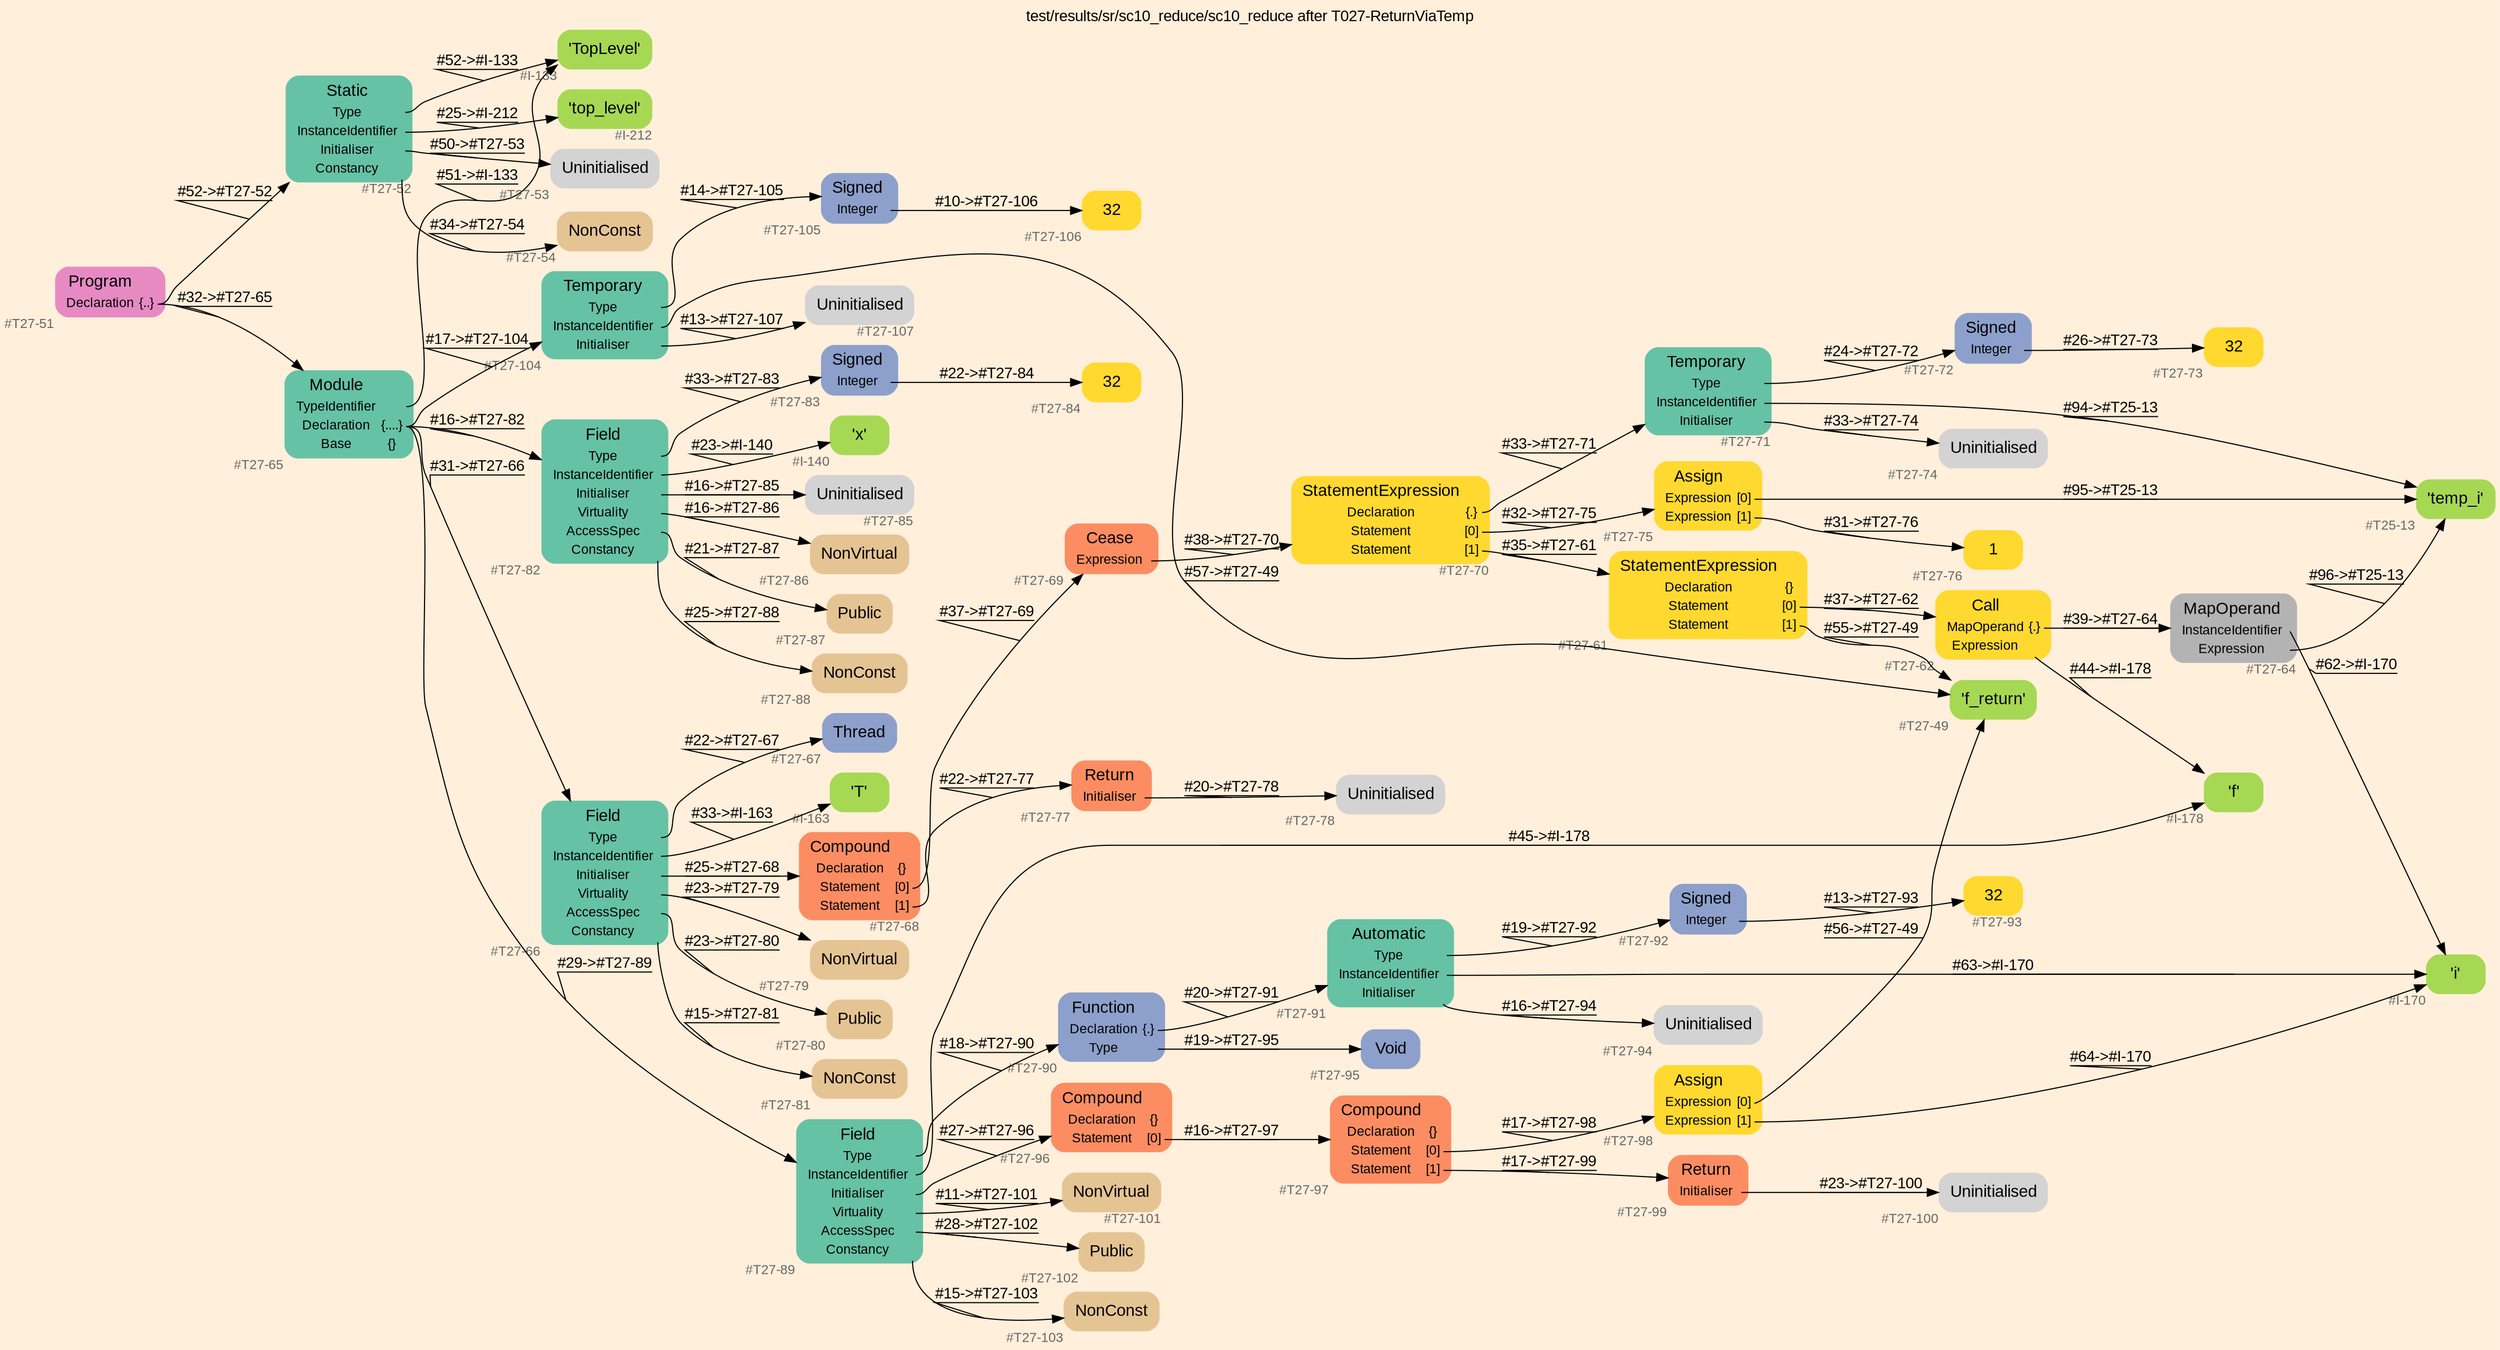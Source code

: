 digraph "test/results/sr/sc10_reduce/sc10_reduce after T027-ReturnViaTemp" {
label = "test/results/sr/sc10_reduce/sc10_reduce after T027-ReturnViaTemp"
labelloc = t
graph [
    rankdir = "LR"
    ranksep = 0.3
    bgcolor = antiquewhite1
    color = black
    fontcolor = black
    fontname = "Arial"
];
node [
    fontname = "Arial"
];
edge [
    fontname = "Arial"
];

// -------------------- node figure --------------------
// -------- block #T27-51 ----------
"#T27-51" [
    fillcolor = "/set28/4"
    xlabel = "#T27-51"
    fontsize = "12"
    fontcolor = grey40
    shape = "plaintext"
    label = <<TABLE BORDER="0" CELLBORDER="0" CELLSPACING="0">
     <TR><TD><FONT COLOR="black" POINT-SIZE="15">Program</FONT></TD></TR>
     <TR><TD><FONT COLOR="black" POINT-SIZE="12">Declaration</FONT></TD><TD PORT="port0"><FONT COLOR="black" POINT-SIZE="12">{..}</FONT></TD></TR>
    </TABLE>>
    style = "rounded,filled"
];

// -------- block #T27-65 ----------
"#T27-65" [
    fillcolor = "/set28/1"
    xlabel = "#T27-65"
    fontsize = "12"
    fontcolor = grey40
    shape = "plaintext"
    label = <<TABLE BORDER="0" CELLBORDER="0" CELLSPACING="0">
     <TR><TD><FONT COLOR="black" POINT-SIZE="15">Module</FONT></TD></TR>
     <TR><TD><FONT COLOR="black" POINT-SIZE="12">TypeIdentifier</FONT></TD><TD PORT="port0"></TD></TR>
     <TR><TD><FONT COLOR="black" POINT-SIZE="12">Declaration</FONT></TD><TD PORT="port1"><FONT COLOR="black" POINT-SIZE="12">{....}</FONT></TD></TR>
     <TR><TD><FONT COLOR="black" POINT-SIZE="12">Base</FONT></TD><TD PORT="port2"><FONT COLOR="black" POINT-SIZE="12">{}</FONT></TD></TR>
    </TABLE>>
    style = "rounded,filled"
];

// -------- block #I-133 ----------
"#I-133" [
    fillcolor = "/set28/5"
    xlabel = "#I-133"
    fontsize = "12"
    fontcolor = grey40
    shape = "plaintext"
    label = <<TABLE BORDER="0" CELLBORDER="0" CELLSPACING="0">
     <TR><TD><FONT COLOR="black" POINT-SIZE="15">'TopLevel'</FONT></TD></TR>
    </TABLE>>
    style = "rounded,filled"
];

// -------- block #T27-66 ----------
"#T27-66" [
    fillcolor = "/set28/1"
    xlabel = "#T27-66"
    fontsize = "12"
    fontcolor = grey40
    shape = "plaintext"
    label = <<TABLE BORDER="0" CELLBORDER="0" CELLSPACING="0">
     <TR><TD><FONT COLOR="black" POINT-SIZE="15">Field</FONT></TD></TR>
     <TR><TD><FONT COLOR="black" POINT-SIZE="12">Type</FONT></TD><TD PORT="port0"></TD></TR>
     <TR><TD><FONT COLOR="black" POINT-SIZE="12">InstanceIdentifier</FONT></TD><TD PORT="port1"></TD></TR>
     <TR><TD><FONT COLOR="black" POINT-SIZE="12">Initialiser</FONT></TD><TD PORT="port2"></TD></TR>
     <TR><TD><FONT COLOR="black" POINT-SIZE="12">Virtuality</FONT></TD><TD PORT="port3"></TD></TR>
     <TR><TD><FONT COLOR="black" POINT-SIZE="12">AccessSpec</FONT></TD><TD PORT="port4"></TD></TR>
     <TR><TD><FONT COLOR="black" POINT-SIZE="12">Constancy</FONT></TD><TD PORT="port5"></TD></TR>
    </TABLE>>
    style = "rounded,filled"
];

// -------- block #T27-67 ----------
"#T27-67" [
    fillcolor = "/set28/3"
    xlabel = "#T27-67"
    fontsize = "12"
    fontcolor = grey40
    shape = "plaintext"
    label = <<TABLE BORDER="0" CELLBORDER="0" CELLSPACING="0">
     <TR><TD><FONT COLOR="black" POINT-SIZE="15">Thread</FONT></TD></TR>
    </TABLE>>
    style = "rounded,filled"
];

// -------- block #I-163 ----------
"#I-163" [
    fillcolor = "/set28/5"
    xlabel = "#I-163"
    fontsize = "12"
    fontcolor = grey40
    shape = "plaintext"
    label = <<TABLE BORDER="0" CELLBORDER="0" CELLSPACING="0">
     <TR><TD><FONT COLOR="black" POINT-SIZE="15">'T'</FONT></TD></TR>
    </TABLE>>
    style = "rounded,filled"
];

// -------- block #T27-68 ----------
"#T27-68" [
    fillcolor = "/set28/2"
    xlabel = "#T27-68"
    fontsize = "12"
    fontcolor = grey40
    shape = "plaintext"
    label = <<TABLE BORDER="0" CELLBORDER="0" CELLSPACING="0">
     <TR><TD><FONT COLOR="black" POINT-SIZE="15">Compound</FONT></TD></TR>
     <TR><TD><FONT COLOR="black" POINT-SIZE="12">Declaration</FONT></TD><TD PORT="port0"><FONT COLOR="black" POINT-SIZE="12">{}</FONT></TD></TR>
     <TR><TD><FONT COLOR="black" POINT-SIZE="12">Statement</FONT></TD><TD PORT="port1"><FONT COLOR="black" POINT-SIZE="12">[0]</FONT></TD></TR>
     <TR><TD><FONT COLOR="black" POINT-SIZE="12">Statement</FONT></TD><TD PORT="port2"><FONT COLOR="black" POINT-SIZE="12">[1]</FONT></TD></TR>
    </TABLE>>
    style = "rounded,filled"
];

// -------- block #T27-69 ----------
"#T27-69" [
    fillcolor = "/set28/2"
    xlabel = "#T27-69"
    fontsize = "12"
    fontcolor = grey40
    shape = "plaintext"
    label = <<TABLE BORDER="0" CELLBORDER="0" CELLSPACING="0">
     <TR><TD><FONT COLOR="black" POINT-SIZE="15">Cease</FONT></TD></TR>
     <TR><TD><FONT COLOR="black" POINT-SIZE="12">Expression</FONT></TD><TD PORT="port0"></TD></TR>
    </TABLE>>
    style = "rounded,filled"
];

// -------- block #T27-70 ----------
"#T27-70" [
    fillcolor = "/set28/6"
    xlabel = "#T27-70"
    fontsize = "12"
    fontcolor = grey40
    shape = "plaintext"
    label = <<TABLE BORDER="0" CELLBORDER="0" CELLSPACING="0">
     <TR><TD><FONT COLOR="black" POINT-SIZE="15">StatementExpression</FONT></TD></TR>
     <TR><TD><FONT COLOR="black" POINT-SIZE="12">Declaration</FONT></TD><TD PORT="port0"><FONT COLOR="black" POINT-SIZE="12">{.}</FONT></TD></TR>
     <TR><TD><FONT COLOR="black" POINT-SIZE="12">Statement</FONT></TD><TD PORT="port1"><FONT COLOR="black" POINT-SIZE="12">[0]</FONT></TD></TR>
     <TR><TD><FONT COLOR="black" POINT-SIZE="12">Statement</FONT></TD><TD PORT="port2"><FONT COLOR="black" POINT-SIZE="12">[1]</FONT></TD></TR>
    </TABLE>>
    style = "rounded,filled"
];

// -------- block #T27-71 ----------
"#T27-71" [
    fillcolor = "/set28/1"
    xlabel = "#T27-71"
    fontsize = "12"
    fontcolor = grey40
    shape = "plaintext"
    label = <<TABLE BORDER="0" CELLBORDER="0" CELLSPACING="0">
     <TR><TD><FONT COLOR="black" POINT-SIZE="15">Temporary</FONT></TD></TR>
     <TR><TD><FONT COLOR="black" POINT-SIZE="12">Type</FONT></TD><TD PORT="port0"></TD></TR>
     <TR><TD><FONT COLOR="black" POINT-SIZE="12">InstanceIdentifier</FONT></TD><TD PORT="port1"></TD></TR>
     <TR><TD><FONT COLOR="black" POINT-SIZE="12">Initialiser</FONT></TD><TD PORT="port2"></TD></TR>
    </TABLE>>
    style = "rounded,filled"
];

// -------- block #T27-72 ----------
"#T27-72" [
    fillcolor = "/set28/3"
    xlabel = "#T27-72"
    fontsize = "12"
    fontcolor = grey40
    shape = "plaintext"
    label = <<TABLE BORDER="0" CELLBORDER="0" CELLSPACING="0">
     <TR><TD><FONT COLOR="black" POINT-SIZE="15">Signed</FONT></TD></TR>
     <TR><TD><FONT COLOR="black" POINT-SIZE="12">Integer</FONT></TD><TD PORT="port0"></TD></TR>
    </TABLE>>
    style = "rounded,filled"
];

// -------- block #T27-73 ----------
"#T27-73" [
    fillcolor = "/set28/6"
    xlabel = "#T27-73"
    fontsize = "12"
    fontcolor = grey40
    shape = "plaintext"
    label = <<TABLE BORDER="0" CELLBORDER="0" CELLSPACING="0">
     <TR><TD><FONT COLOR="black" POINT-SIZE="15">32</FONT></TD></TR>
    </TABLE>>
    style = "rounded,filled"
];

// -------- block #T25-13 ----------
"#T25-13" [
    fillcolor = "/set28/5"
    xlabel = "#T25-13"
    fontsize = "12"
    fontcolor = grey40
    shape = "plaintext"
    label = <<TABLE BORDER="0" CELLBORDER="0" CELLSPACING="0">
     <TR><TD><FONT COLOR="black" POINT-SIZE="15">'temp_i'</FONT></TD></TR>
    </TABLE>>
    style = "rounded,filled"
];

// -------- block #T27-74 ----------
"#T27-74" [
    xlabel = "#T27-74"
    fontsize = "12"
    fontcolor = grey40
    shape = "plaintext"
    label = <<TABLE BORDER="0" CELLBORDER="0" CELLSPACING="0">
     <TR><TD><FONT COLOR="black" POINT-SIZE="15">Uninitialised</FONT></TD></TR>
    </TABLE>>
    style = "rounded,filled"
];

// -------- block #T27-75 ----------
"#T27-75" [
    fillcolor = "/set28/6"
    xlabel = "#T27-75"
    fontsize = "12"
    fontcolor = grey40
    shape = "plaintext"
    label = <<TABLE BORDER="0" CELLBORDER="0" CELLSPACING="0">
     <TR><TD><FONT COLOR="black" POINT-SIZE="15">Assign</FONT></TD></TR>
     <TR><TD><FONT COLOR="black" POINT-SIZE="12">Expression</FONT></TD><TD PORT="port0"><FONT COLOR="black" POINT-SIZE="12">[0]</FONT></TD></TR>
     <TR><TD><FONT COLOR="black" POINT-SIZE="12">Expression</FONT></TD><TD PORT="port1"><FONT COLOR="black" POINT-SIZE="12">[1]</FONT></TD></TR>
    </TABLE>>
    style = "rounded,filled"
];

// -------- block #T27-76 ----------
"#T27-76" [
    fillcolor = "/set28/6"
    xlabel = "#T27-76"
    fontsize = "12"
    fontcolor = grey40
    shape = "plaintext"
    label = <<TABLE BORDER="0" CELLBORDER="0" CELLSPACING="0">
     <TR><TD><FONT COLOR="black" POINT-SIZE="15">1</FONT></TD></TR>
    </TABLE>>
    style = "rounded,filled"
];

// -------- block #T27-61 ----------
"#T27-61" [
    fillcolor = "/set28/6"
    xlabel = "#T27-61"
    fontsize = "12"
    fontcolor = grey40
    shape = "plaintext"
    label = <<TABLE BORDER="0" CELLBORDER="0" CELLSPACING="0">
     <TR><TD><FONT COLOR="black" POINT-SIZE="15">StatementExpression</FONT></TD></TR>
     <TR><TD><FONT COLOR="black" POINT-SIZE="12">Declaration</FONT></TD><TD PORT="port0"><FONT COLOR="black" POINT-SIZE="12">{}</FONT></TD></TR>
     <TR><TD><FONT COLOR="black" POINT-SIZE="12">Statement</FONT></TD><TD PORT="port1"><FONT COLOR="black" POINT-SIZE="12">[0]</FONT></TD></TR>
     <TR><TD><FONT COLOR="black" POINT-SIZE="12">Statement</FONT></TD><TD PORT="port2"><FONT COLOR="black" POINT-SIZE="12">[1]</FONT></TD></TR>
    </TABLE>>
    style = "rounded,filled"
];

// -------- block #T27-62 ----------
"#T27-62" [
    fillcolor = "/set28/6"
    xlabel = "#T27-62"
    fontsize = "12"
    fontcolor = grey40
    shape = "plaintext"
    label = <<TABLE BORDER="0" CELLBORDER="0" CELLSPACING="0">
     <TR><TD><FONT COLOR="black" POINT-SIZE="15">Call</FONT></TD></TR>
     <TR><TD><FONT COLOR="black" POINT-SIZE="12">MapOperand</FONT></TD><TD PORT="port0"><FONT COLOR="black" POINT-SIZE="12">{.}</FONT></TD></TR>
     <TR><TD><FONT COLOR="black" POINT-SIZE="12">Expression</FONT></TD><TD PORT="port1"></TD></TR>
    </TABLE>>
    style = "rounded,filled"
];

// -------- block #T27-64 ----------
"#T27-64" [
    fillcolor = "/set28/8"
    xlabel = "#T27-64"
    fontsize = "12"
    fontcolor = grey40
    shape = "plaintext"
    label = <<TABLE BORDER="0" CELLBORDER="0" CELLSPACING="0">
     <TR><TD><FONT COLOR="black" POINT-SIZE="15">MapOperand</FONT></TD></TR>
     <TR><TD><FONT COLOR="black" POINT-SIZE="12">InstanceIdentifier</FONT></TD><TD PORT="port0"></TD></TR>
     <TR><TD><FONT COLOR="black" POINT-SIZE="12">Expression</FONT></TD><TD PORT="port1"></TD></TR>
    </TABLE>>
    style = "rounded,filled"
];

// -------- block #I-170 ----------
"#I-170" [
    fillcolor = "/set28/5"
    xlabel = "#I-170"
    fontsize = "12"
    fontcolor = grey40
    shape = "plaintext"
    label = <<TABLE BORDER="0" CELLBORDER="0" CELLSPACING="0">
     <TR><TD><FONT COLOR="black" POINT-SIZE="15">'i'</FONT></TD></TR>
    </TABLE>>
    style = "rounded,filled"
];

// -------- block #I-178 ----------
"#I-178" [
    fillcolor = "/set28/5"
    xlabel = "#I-178"
    fontsize = "12"
    fontcolor = grey40
    shape = "plaintext"
    label = <<TABLE BORDER="0" CELLBORDER="0" CELLSPACING="0">
     <TR><TD><FONT COLOR="black" POINT-SIZE="15">'f'</FONT></TD></TR>
    </TABLE>>
    style = "rounded,filled"
];

// -------- block #T27-49 ----------
"#T27-49" [
    fillcolor = "/set28/5"
    xlabel = "#T27-49"
    fontsize = "12"
    fontcolor = grey40
    shape = "plaintext"
    label = <<TABLE BORDER="0" CELLBORDER="0" CELLSPACING="0">
     <TR><TD><FONT COLOR="black" POINT-SIZE="15">'f_return'</FONT></TD></TR>
    </TABLE>>
    style = "rounded,filled"
];

// -------- block #T27-77 ----------
"#T27-77" [
    fillcolor = "/set28/2"
    xlabel = "#T27-77"
    fontsize = "12"
    fontcolor = grey40
    shape = "plaintext"
    label = <<TABLE BORDER="0" CELLBORDER="0" CELLSPACING="0">
     <TR><TD><FONT COLOR="black" POINT-SIZE="15">Return</FONT></TD></TR>
     <TR><TD><FONT COLOR="black" POINT-SIZE="12">Initialiser</FONT></TD><TD PORT="port0"></TD></TR>
    </TABLE>>
    style = "rounded,filled"
];

// -------- block #T27-78 ----------
"#T27-78" [
    xlabel = "#T27-78"
    fontsize = "12"
    fontcolor = grey40
    shape = "plaintext"
    label = <<TABLE BORDER="0" CELLBORDER="0" CELLSPACING="0">
     <TR><TD><FONT COLOR="black" POINT-SIZE="15">Uninitialised</FONT></TD></TR>
    </TABLE>>
    style = "rounded,filled"
];

// -------- block #T27-79 ----------
"#T27-79" [
    fillcolor = "/set28/7"
    xlabel = "#T27-79"
    fontsize = "12"
    fontcolor = grey40
    shape = "plaintext"
    label = <<TABLE BORDER="0" CELLBORDER="0" CELLSPACING="0">
     <TR><TD><FONT COLOR="black" POINT-SIZE="15">NonVirtual</FONT></TD></TR>
    </TABLE>>
    style = "rounded,filled"
];

// -------- block #T27-80 ----------
"#T27-80" [
    fillcolor = "/set28/7"
    xlabel = "#T27-80"
    fontsize = "12"
    fontcolor = grey40
    shape = "plaintext"
    label = <<TABLE BORDER="0" CELLBORDER="0" CELLSPACING="0">
     <TR><TD><FONT COLOR="black" POINT-SIZE="15">Public</FONT></TD></TR>
    </TABLE>>
    style = "rounded,filled"
];

// -------- block #T27-81 ----------
"#T27-81" [
    fillcolor = "/set28/7"
    xlabel = "#T27-81"
    fontsize = "12"
    fontcolor = grey40
    shape = "plaintext"
    label = <<TABLE BORDER="0" CELLBORDER="0" CELLSPACING="0">
     <TR><TD><FONT COLOR="black" POINT-SIZE="15">NonConst</FONT></TD></TR>
    </TABLE>>
    style = "rounded,filled"
];

// -------- block #T27-82 ----------
"#T27-82" [
    fillcolor = "/set28/1"
    xlabel = "#T27-82"
    fontsize = "12"
    fontcolor = grey40
    shape = "plaintext"
    label = <<TABLE BORDER="0" CELLBORDER="0" CELLSPACING="0">
     <TR><TD><FONT COLOR="black" POINT-SIZE="15">Field</FONT></TD></TR>
     <TR><TD><FONT COLOR="black" POINT-SIZE="12">Type</FONT></TD><TD PORT="port0"></TD></TR>
     <TR><TD><FONT COLOR="black" POINT-SIZE="12">InstanceIdentifier</FONT></TD><TD PORT="port1"></TD></TR>
     <TR><TD><FONT COLOR="black" POINT-SIZE="12">Initialiser</FONT></TD><TD PORT="port2"></TD></TR>
     <TR><TD><FONT COLOR="black" POINT-SIZE="12">Virtuality</FONT></TD><TD PORT="port3"></TD></TR>
     <TR><TD><FONT COLOR="black" POINT-SIZE="12">AccessSpec</FONT></TD><TD PORT="port4"></TD></TR>
     <TR><TD><FONT COLOR="black" POINT-SIZE="12">Constancy</FONT></TD><TD PORT="port5"></TD></TR>
    </TABLE>>
    style = "rounded,filled"
];

// -------- block #T27-83 ----------
"#T27-83" [
    fillcolor = "/set28/3"
    xlabel = "#T27-83"
    fontsize = "12"
    fontcolor = grey40
    shape = "plaintext"
    label = <<TABLE BORDER="0" CELLBORDER="0" CELLSPACING="0">
     <TR><TD><FONT COLOR="black" POINT-SIZE="15">Signed</FONT></TD></TR>
     <TR><TD><FONT COLOR="black" POINT-SIZE="12">Integer</FONT></TD><TD PORT="port0"></TD></TR>
    </TABLE>>
    style = "rounded,filled"
];

// -------- block #T27-84 ----------
"#T27-84" [
    fillcolor = "/set28/6"
    xlabel = "#T27-84"
    fontsize = "12"
    fontcolor = grey40
    shape = "plaintext"
    label = <<TABLE BORDER="0" CELLBORDER="0" CELLSPACING="0">
     <TR><TD><FONT COLOR="black" POINT-SIZE="15">32</FONT></TD></TR>
    </TABLE>>
    style = "rounded,filled"
];

// -------- block #I-140 ----------
"#I-140" [
    fillcolor = "/set28/5"
    xlabel = "#I-140"
    fontsize = "12"
    fontcolor = grey40
    shape = "plaintext"
    label = <<TABLE BORDER="0" CELLBORDER="0" CELLSPACING="0">
     <TR><TD><FONT COLOR="black" POINT-SIZE="15">'x'</FONT></TD></TR>
    </TABLE>>
    style = "rounded,filled"
];

// -------- block #T27-85 ----------
"#T27-85" [
    xlabel = "#T27-85"
    fontsize = "12"
    fontcolor = grey40
    shape = "plaintext"
    label = <<TABLE BORDER="0" CELLBORDER="0" CELLSPACING="0">
     <TR><TD><FONT COLOR="black" POINT-SIZE="15">Uninitialised</FONT></TD></TR>
    </TABLE>>
    style = "rounded,filled"
];

// -------- block #T27-86 ----------
"#T27-86" [
    fillcolor = "/set28/7"
    xlabel = "#T27-86"
    fontsize = "12"
    fontcolor = grey40
    shape = "plaintext"
    label = <<TABLE BORDER="0" CELLBORDER="0" CELLSPACING="0">
     <TR><TD><FONT COLOR="black" POINT-SIZE="15">NonVirtual</FONT></TD></TR>
    </TABLE>>
    style = "rounded,filled"
];

// -------- block #T27-87 ----------
"#T27-87" [
    fillcolor = "/set28/7"
    xlabel = "#T27-87"
    fontsize = "12"
    fontcolor = grey40
    shape = "plaintext"
    label = <<TABLE BORDER="0" CELLBORDER="0" CELLSPACING="0">
     <TR><TD><FONT COLOR="black" POINT-SIZE="15">Public</FONT></TD></TR>
    </TABLE>>
    style = "rounded,filled"
];

// -------- block #T27-88 ----------
"#T27-88" [
    fillcolor = "/set28/7"
    xlabel = "#T27-88"
    fontsize = "12"
    fontcolor = grey40
    shape = "plaintext"
    label = <<TABLE BORDER="0" CELLBORDER="0" CELLSPACING="0">
     <TR><TD><FONT COLOR="black" POINT-SIZE="15">NonConst</FONT></TD></TR>
    </TABLE>>
    style = "rounded,filled"
];

// -------- block #T27-89 ----------
"#T27-89" [
    fillcolor = "/set28/1"
    xlabel = "#T27-89"
    fontsize = "12"
    fontcolor = grey40
    shape = "plaintext"
    label = <<TABLE BORDER="0" CELLBORDER="0" CELLSPACING="0">
     <TR><TD><FONT COLOR="black" POINT-SIZE="15">Field</FONT></TD></TR>
     <TR><TD><FONT COLOR="black" POINT-SIZE="12">Type</FONT></TD><TD PORT="port0"></TD></TR>
     <TR><TD><FONT COLOR="black" POINT-SIZE="12">InstanceIdentifier</FONT></TD><TD PORT="port1"></TD></TR>
     <TR><TD><FONT COLOR="black" POINT-SIZE="12">Initialiser</FONT></TD><TD PORT="port2"></TD></TR>
     <TR><TD><FONT COLOR="black" POINT-SIZE="12">Virtuality</FONT></TD><TD PORT="port3"></TD></TR>
     <TR><TD><FONT COLOR="black" POINT-SIZE="12">AccessSpec</FONT></TD><TD PORT="port4"></TD></TR>
     <TR><TD><FONT COLOR="black" POINT-SIZE="12">Constancy</FONT></TD><TD PORT="port5"></TD></TR>
    </TABLE>>
    style = "rounded,filled"
];

// -------- block #T27-90 ----------
"#T27-90" [
    fillcolor = "/set28/3"
    xlabel = "#T27-90"
    fontsize = "12"
    fontcolor = grey40
    shape = "plaintext"
    label = <<TABLE BORDER="0" CELLBORDER="0" CELLSPACING="0">
     <TR><TD><FONT COLOR="black" POINT-SIZE="15">Function</FONT></TD></TR>
     <TR><TD><FONT COLOR="black" POINT-SIZE="12">Declaration</FONT></TD><TD PORT="port0"><FONT COLOR="black" POINT-SIZE="12">{.}</FONT></TD></TR>
     <TR><TD><FONT COLOR="black" POINT-SIZE="12">Type</FONT></TD><TD PORT="port1"></TD></TR>
    </TABLE>>
    style = "rounded,filled"
];

// -------- block #T27-91 ----------
"#T27-91" [
    fillcolor = "/set28/1"
    xlabel = "#T27-91"
    fontsize = "12"
    fontcolor = grey40
    shape = "plaintext"
    label = <<TABLE BORDER="0" CELLBORDER="0" CELLSPACING="0">
     <TR><TD><FONT COLOR="black" POINT-SIZE="15">Automatic</FONT></TD></TR>
     <TR><TD><FONT COLOR="black" POINT-SIZE="12">Type</FONT></TD><TD PORT="port0"></TD></TR>
     <TR><TD><FONT COLOR="black" POINT-SIZE="12">InstanceIdentifier</FONT></TD><TD PORT="port1"></TD></TR>
     <TR><TD><FONT COLOR="black" POINT-SIZE="12">Initialiser</FONT></TD><TD PORT="port2"></TD></TR>
    </TABLE>>
    style = "rounded,filled"
];

// -------- block #T27-92 ----------
"#T27-92" [
    fillcolor = "/set28/3"
    xlabel = "#T27-92"
    fontsize = "12"
    fontcolor = grey40
    shape = "plaintext"
    label = <<TABLE BORDER="0" CELLBORDER="0" CELLSPACING="0">
     <TR><TD><FONT COLOR="black" POINT-SIZE="15">Signed</FONT></TD></TR>
     <TR><TD><FONT COLOR="black" POINT-SIZE="12">Integer</FONT></TD><TD PORT="port0"></TD></TR>
    </TABLE>>
    style = "rounded,filled"
];

// -------- block #T27-93 ----------
"#T27-93" [
    fillcolor = "/set28/6"
    xlabel = "#T27-93"
    fontsize = "12"
    fontcolor = grey40
    shape = "plaintext"
    label = <<TABLE BORDER="0" CELLBORDER="0" CELLSPACING="0">
     <TR><TD><FONT COLOR="black" POINT-SIZE="15">32</FONT></TD></TR>
    </TABLE>>
    style = "rounded,filled"
];

// -------- block #T27-94 ----------
"#T27-94" [
    xlabel = "#T27-94"
    fontsize = "12"
    fontcolor = grey40
    shape = "plaintext"
    label = <<TABLE BORDER="0" CELLBORDER="0" CELLSPACING="0">
     <TR><TD><FONT COLOR="black" POINT-SIZE="15">Uninitialised</FONT></TD></TR>
    </TABLE>>
    style = "rounded,filled"
];

// -------- block #T27-95 ----------
"#T27-95" [
    fillcolor = "/set28/3"
    xlabel = "#T27-95"
    fontsize = "12"
    fontcolor = grey40
    shape = "plaintext"
    label = <<TABLE BORDER="0" CELLBORDER="0" CELLSPACING="0">
     <TR><TD><FONT COLOR="black" POINT-SIZE="15">Void</FONT></TD></TR>
    </TABLE>>
    style = "rounded,filled"
];

// -------- block #T27-96 ----------
"#T27-96" [
    fillcolor = "/set28/2"
    xlabel = "#T27-96"
    fontsize = "12"
    fontcolor = grey40
    shape = "plaintext"
    label = <<TABLE BORDER="0" CELLBORDER="0" CELLSPACING="0">
     <TR><TD><FONT COLOR="black" POINT-SIZE="15">Compound</FONT></TD></TR>
     <TR><TD><FONT COLOR="black" POINT-SIZE="12">Declaration</FONT></TD><TD PORT="port0"><FONT COLOR="black" POINT-SIZE="12">{}</FONT></TD></TR>
     <TR><TD><FONT COLOR="black" POINT-SIZE="12">Statement</FONT></TD><TD PORT="port1"><FONT COLOR="black" POINT-SIZE="12">[0]</FONT></TD></TR>
    </TABLE>>
    style = "rounded,filled"
];

// -------- block #T27-97 ----------
"#T27-97" [
    fillcolor = "/set28/2"
    xlabel = "#T27-97"
    fontsize = "12"
    fontcolor = grey40
    shape = "plaintext"
    label = <<TABLE BORDER="0" CELLBORDER="0" CELLSPACING="0">
     <TR><TD><FONT COLOR="black" POINT-SIZE="15">Compound</FONT></TD></TR>
     <TR><TD><FONT COLOR="black" POINT-SIZE="12">Declaration</FONT></TD><TD PORT="port0"><FONT COLOR="black" POINT-SIZE="12">{}</FONT></TD></TR>
     <TR><TD><FONT COLOR="black" POINT-SIZE="12">Statement</FONT></TD><TD PORT="port1"><FONT COLOR="black" POINT-SIZE="12">[0]</FONT></TD></TR>
     <TR><TD><FONT COLOR="black" POINT-SIZE="12">Statement</FONT></TD><TD PORT="port2"><FONT COLOR="black" POINT-SIZE="12">[1]</FONT></TD></TR>
    </TABLE>>
    style = "rounded,filled"
];

// -------- block #T27-98 ----------
"#T27-98" [
    fillcolor = "/set28/6"
    xlabel = "#T27-98"
    fontsize = "12"
    fontcolor = grey40
    shape = "plaintext"
    label = <<TABLE BORDER="0" CELLBORDER="0" CELLSPACING="0">
     <TR><TD><FONT COLOR="black" POINT-SIZE="15">Assign</FONT></TD></TR>
     <TR><TD><FONT COLOR="black" POINT-SIZE="12">Expression</FONT></TD><TD PORT="port0"><FONT COLOR="black" POINT-SIZE="12">[0]</FONT></TD></TR>
     <TR><TD><FONT COLOR="black" POINT-SIZE="12">Expression</FONT></TD><TD PORT="port1"><FONT COLOR="black" POINT-SIZE="12">[1]</FONT></TD></TR>
    </TABLE>>
    style = "rounded,filled"
];

// -------- block #T27-99 ----------
"#T27-99" [
    fillcolor = "/set28/2"
    xlabel = "#T27-99"
    fontsize = "12"
    fontcolor = grey40
    shape = "plaintext"
    label = <<TABLE BORDER="0" CELLBORDER="0" CELLSPACING="0">
     <TR><TD><FONT COLOR="black" POINT-SIZE="15">Return</FONT></TD></TR>
     <TR><TD><FONT COLOR="black" POINT-SIZE="12">Initialiser</FONT></TD><TD PORT="port0"></TD></TR>
    </TABLE>>
    style = "rounded,filled"
];

// -------- block #T27-100 ----------
"#T27-100" [
    xlabel = "#T27-100"
    fontsize = "12"
    fontcolor = grey40
    shape = "plaintext"
    label = <<TABLE BORDER="0" CELLBORDER="0" CELLSPACING="0">
     <TR><TD><FONT COLOR="black" POINT-SIZE="15">Uninitialised</FONT></TD></TR>
    </TABLE>>
    style = "rounded,filled"
];

// -------- block #T27-101 ----------
"#T27-101" [
    fillcolor = "/set28/7"
    xlabel = "#T27-101"
    fontsize = "12"
    fontcolor = grey40
    shape = "plaintext"
    label = <<TABLE BORDER="0" CELLBORDER="0" CELLSPACING="0">
     <TR><TD><FONT COLOR="black" POINT-SIZE="15">NonVirtual</FONT></TD></TR>
    </TABLE>>
    style = "rounded,filled"
];

// -------- block #T27-102 ----------
"#T27-102" [
    fillcolor = "/set28/7"
    xlabel = "#T27-102"
    fontsize = "12"
    fontcolor = grey40
    shape = "plaintext"
    label = <<TABLE BORDER="0" CELLBORDER="0" CELLSPACING="0">
     <TR><TD><FONT COLOR="black" POINT-SIZE="15">Public</FONT></TD></TR>
    </TABLE>>
    style = "rounded,filled"
];

// -------- block #T27-103 ----------
"#T27-103" [
    fillcolor = "/set28/7"
    xlabel = "#T27-103"
    fontsize = "12"
    fontcolor = grey40
    shape = "plaintext"
    label = <<TABLE BORDER="0" CELLBORDER="0" CELLSPACING="0">
     <TR><TD><FONT COLOR="black" POINT-SIZE="15">NonConst</FONT></TD></TR>
    </TABLE>>
    style = "rounded,filled"
];

// -------- block #T27-104 ----------
"#T27-104" [
    fillcolor = "/set28/1"
    xlabel = "#T27-104"
    fontsize = "12"
    fontcolor = grey40
    shape = "plaintext"
    label = <<TABLE BORDER="0" CELLBORDER="0" CELLSPACING="0">
     <TR><TD><FONT COLOR="black" POINT-SIZE="15">Temporary</FONT></TD></TR>
     <TR><TD><FONT COLOR="black" POINT-SIZE="12">Type</FONT></TD><TD PORT="port0"></TD></TR>
     <TR><TD><FONT COLOR="black" POINT-SIZE="12">InstanceIdentifier</FONT></TD><TD PORT="port1"></TD></TR>
     <TR><TD><FONT COLOR="black" POINT-SIZE="12">Initialiser</FONT></TD><TD PORT="port2"></TD></TR>
    </TABLE>>
    style = "rounded,filled"
];

// -------- block #T27-105 ----------
"#T27-105" [
    fillcolor = "/set28/3"
    xlabel = "#T27-105"
    fontsize = "12"
    fontcolor = grey40
    shape = "plaintext"
    label = <<TABLE BORDER="0" CELLBORDER="0" CELLSPACING="0">
     <TR><TD><FONT COLOR="black" POINT-SIZE="15">Signed</FONT></TD></TR>
     <TR><TD><FONT COLOR="black" POINT-SIZE="12">Integer</FONT></TD><TD PORT="port0"></TD></TR>
    </TABLE>>
    style = "rounded,filled"
];

// -------- block #T27-106 ----------
"#T27-106" [
    fillcolor = "/set28/6"
    xlabel = "#T27-106"
    fontsize = "12"
    fontcolor = grey40
    shape = "plaintext"
    label = <<TABLE BORDER="0" CELLBORDER="0" CELLSPACING="0">
     <TR><TD><FONT COLOR="black" POINT-SIZE="15">32</FONT></TD></TR>
    </TABLE>>
    style = "rounded,filled"
];

// -------- block #T27-107 ----------
"#T27-107" [
    xlabel = "#T27-107"
    fontsize = "12"
    fontcolor = grey40
    shape = "plaintext"
    label = <<TABLE BORDER="0" CELLBORDER="0" CELLSPACING="0">
     <TR><TD><FONT COLOR="black" POINT-SIZE="15">Uninitialised</FONT></TD></TR>
    </TABLE>>
    style = "rounded,filled"
];

// -------- block #T27-52 ----------
"#T27-52" [
    fillcolor = "/set28/1"
    xlabel = "#T27-52"
    fontsize = "12"
    fontcolor = grey40
    shape = "plaintext"
    label = <<TABLE BORDER="0" CELLBORDER="0" CELLSPACING="0">
     <TR><TD><FONT COLOR="black" POINT-SIZE="15">Static</FONT></TD></TR>
     <TR><TD><FONT COLOR="black" POINT-SIZE="12">Type</FONT></TD><TD PORT="port0"></TD></TR>
     <TR><TD><FONT COLOR="black" POINT-SIZE="12">InstanceIdentifier</FONT></TD><TD PORT="port1"></TD></TR>
     <TR><TD><FONT COLOR="black" POINT-SIZE="12">Initialiser</FONT></TD><TD PORT="port2"></TD></TR>
     <TR><TD><FONT COLOR="black" POINT-SIZE="12">Constancy</FONT></TD><TD PORT="port3"></TD></TR>
    </TABLE>>
    style = "rounded,filled"
];

// -------- block #I-212 ----------
"#I-212" [
    fillcolor = "/set28/5"
    xlabel = "#I-212"
    fontsize = "12"
    fontcolor = grey40
    shape = "plaintext"
    label = <<TABLE BORDER="0" CELLBORDER="0" CELLSPACING="0">
     <TR><TD><FONT COLOR="black" POINT-SIZE="15">'top_level'</FONT></TD></TR>
    </TABLE>>
    style = "rounded,filled"
];

// -------- block #T27-53 ----------
"#T27-53" [
    xlabel = "#T27-53"
    fontsize = "12"
    fontcolor = grey40
    shape = "plaintext"
    label = <<TABLE BORDER="0" CELLBORDER="0" CELLSPACING="0">
     <TR><TD><FONT COLOR="black" POINT-SIZE="15">Uninitialised</FONT></TD></TR>
    </TABLE>>
    style = "rounded,filled"
];

// -------- block #T27-54 ----------
"#T27-54" [
    fillcolor = "/set28/7"
    xlabel = "#T27-54"
    fontsize = "12"
    fontcolor = grey40
    shape = "plaintext"
    label = <<TABLE BORDER="0" CELLBORDER="0" CELLSPACING="0">
     <TR><TD><FONT COLOR="black" POINT-SIZE="15">NonConst</FONT></TD></TR>
    </TABLE>>
    style = "rounded,filled"
];

"#T27-51":port0 -> "#T27-65" [
    label = "#32-&gt;#T27-65"
    decorate = true
    color = black
    fontcolor = black
];

"#T27-51":port0 -> "#T27-52" [
    label = "#52-&gt;#T27-52"
    decorate = true
    color = black
    fontcolor = black
];

"#T27-65":port0 -> "#I-133" [
    label = "#51-&gt;#I-133"
    decorate = true
    color = black
    fontcolor = black
];

"#T27-65":port1 -> "#T27-66" [
    label = "#31-&gt;#T27-66"
    decorate = true
    color = black
    fontcolor = black
];

"#T27-65":port1 -> "#T27-82" [
    label = "#16-&gt;#T27-82"
    decorate = true
    color = black
    fontcolor = black
];

"#T27-65":port1 -> "#T27-89" [
    label = "#29-&gt;#T27-89"
    decorate = true
    color = black
    fontcolor = black
];

"#T27-65":port1 -> "#T27-104" [
    label = "#17-&gt;#T27-104"
    decorate = true
    color = black
    fontcolor = black
];

"#T27-66":port0 -> "#T27-67" [
    label = "#22-&gt;#T27-67"
    decorate = true
    color = black
    fontcolor = black
];

"#T27-66":port1 -> "#I-163" [
    label = "#33-&gt;#I-163"
    decorate = true
    color = black
    fontcolor = black
];

"#T27-66":port2 -> "#T27-68" [
    label = "#25-&gt;#T27-68"
    decorate = true
    color = black
    fontcolor = black
];

"#T27-66":port3 -> "#T27-79" [
    label = "#23-&gt;#T27-79"
    decorate = true
    color = black
    fontcolor = black
];

"#T27-66":port4 -> "#T27-80" [
    label = "#23-&gt;#T27-80"
    decorate = true
    color = black
    fontcolor = black
];

"#T27-66":port5 -> "#T27-81" [
    label = "#15-&gt;#T27-81"
    decorate = true
    color = black
    fontcolor = black
];

"#T27-68":port1 -> "#T27-69" [
    label = "#37-&gt;#T27-69"
    decorate = true
    color = black
    fontcolor = black
];

"#T27-68":port2 -> "#T27-77" [
    label = "#22-&gt;#T27-77"
    decorate = true
    color = black
    fontcolor = black
];

"#T27-69":port0 -> "#T27-70" [
    label = "#38-&gt;#T27-70"
    decorate = true
    color = black
    fontcolor = black
];

"#T27-70":port0 -> "#T27-71" [
    label = "#33-&gt;#T27-71"
    decorate = true
    color = black
    fontcolor = black
];

"#T27-70":port1 -> "#T27-75" [
    label = "#32-&gt;#T27-75"
    decorate = true
    color = black
    fontcolor = black
];

"#T27-70":port2 -> "#T27-61" [
    label = "#35-&gt;#T27-61"
    decorate = true
    color = black
    fontcolor = black
];

"#T27-71":port0 -> "#T27-72" [
    label = "#24-&gt;#T27-72"
    decorate = true
    color = black
    fontcolor = black
];

"#T27-71":port1 -> "#T25-13" [
    label = "#94-&gt;#T25-13"
    decorate = true
    color = black
    fontcolor = black
];

"#T27-71":port2 -> "#T27-74" [
    label = "#33-&gt;#T27-74"
    decorate = true
    color = black
    fontcolor = black
];

"#T27-72":port0 -> "#T27-73" [
    label = "#26-&gt;#T27-73"
    decorate = true
    color = black
    fontcolor = black
];

"#T27-75":port0 -> "#T25-13" [
    label = "#95-&gt;#T25-13"
    decorate = true
    color = black
    fontcolor = black
];

"#T27-75":port1 -> "#T27-76" [
    label = "#31-&gt;#T27-76"
    decorate = true
    color = black
    fontcolor = black
];

"#T27-61":port1 -> "#T27-62" [
    label = "#37-&gt;#T27-62"
    decorate = true
    color = black
    fontcolor = black
];

"#T27-61":port2 -> "#T27-49" [
    label = "#55-&gt;#T27-49"
    decorate = true
    color = black
    fontcolor = black
];

"#T27-62":port0 -> "#T27-64" [
    label = "#39-&gt;#T27-64"
    decorate = true
    color = black
    fontcolor = black
];

"#T27-62":port1 -> "#I-178" [
    label = "#44-&gt;#I-178"
    decorate = true
    color = black
    fontcolor = black
];

"#T27-64":port0 -> "#I-170" [
    label = "#62-&gt;#I-170"
    decorate = true
    color = black
    fontcolor = black
];

"#T27-64":port1 -> "#T25-13" [
    label = "#96-&gt;#T25-13"
    decorate = true
    color = black
    fontcolor = black
];

"#T27-77":port0 -> "#T27-78" [
    label = "#20-&gt;#T27-78"
    decorate = true
    color = black
    fontcolor = black
];

"#T27-82":port0 -> "#T27-83" [
    label = "#33-&gt;#T27-83"
    decorate = true
    color = black
    fontcolor = black
];

"#T27-82":port1 -> "#I-140" [
    label = "#23-&gt;#I-140"
    decorate = true
    color = black
    fontcolor = black
];

"#T27-82":port2 -> "#T27-85" [
    label = "#16-&gt;#T27-85"
    decorate = true
    color = black
    fontcolor = black
];

"#T27-82":port3 -> "#T27-86" [
    label = "#16-&gt;#T27-86"
    decorate = true
    color = black
    fontcolor = black
];

"#T27-82":port4 -> "#T27-87" [
    label = "#21-&gt;#T27-87"
    decorate = true
    color = black
    fontcolor = black
];

"#T27-82":port5 -> "#T27-88" [
    label = "#25-&gt;#T27-88"
    decorate = true
    color = black
    fontcolor = black
];

"#T27-83":port0 -> "#T27-84" [
    label = "#22-&gt;#T27-84"
    decorate = true
    color = black
    fontcolor = black
];

"#T27-89":port0 -> "#T27-90" [
    label = "#18-&gt;#T27-90"
    decorate = true
    color = black
    fontcolor = black
];

"#T27-89":port1 -> "#I-178" [
    label = "#45-&gt;#I-178"
    decorate = true
    color = black
    fontcolor = black
];

"#T27-89":port2 -> "#T27-96" [
    label = "#27-&gt;#T27-96"
    decorate = true
    color = black
    fontcolor = black
];

"#T27-89":port3 -> "#T27-101" [
    label = "#11-&gt;#T27-101"
    decorate = true
    color = black
    fontcolor = black
];

"#T27-89":port4 -> "#T27-102" [
    label = "#28-&gt;#T27-102"
    decorate = true
    color = black
    fontcolor = black
];

"#T27-89":port5 -> "#T27-103" [
    label = "#15-&gt;#T27-103"
    decorate = true
    color = black
    fontcolor = black
];

"#T27-90":port0 -> "#T27-91" [
    label = "#20-&gt;#T27-91"
    decorate = true
    color = black
    fontcolor = black
];

"#T27-90":port1 -> "#T27-95" [
    label = "#19-&gt;#T27-95"
    decorate = true
    color = black
    fontcolor = black
];

"#T27-91":port0 -> "#T27-92" [
    label = "#19-&gt;#T27-92"
    decorate = true
    color = black
    fontcolor = black
];

"#T27-91":port1 -> "#I-170" [
    label = "#63-&gt;#I-170"
    decorate = true
    color = black
    fontcolor = black
];

"#T27-91":port2 -> "#T27-94" [
    label = "#16-&gt;#T27-94"
    decorate = true
    color = black
    fontcolor = black
];

"#T27-92":port0 -> "#T27-93" [
    label = "#13-&gt;#T27-93"
    decorate = true
    color = black
    fontcolor = black
];

"#T27-96":port1 -> "#T27-97" [
    label = "#16-&gt;#T27-97"
    decorate = true
    color = black
    fontcolor = black
];

"#T27-97":port1 -> "#T27-98" [
    label = "#17-&gt;#T27-98"
    decorate = true
    color = black
    fontcolor = black
];

"#T27-97":port2 -> "#T27-99" [
    label = "#17-&gt;#T27-99"
    decorate = true
    color = black
    fontcolor = black
];

"#T27-98":port0 -> "#T27-49" [
    label = "#56-&gt;#T27-49"
    decorate = true
    color = black
    fontcolor = black
];

"#T27-98":port1 -> "#I-170" [
    label = "#64-&gt;#I-170"
    decorate = true
    color = black
    fontcolor = black
];

"#T27-99":port0 -> "#T27-100" [
    label = "#23-&gt;#T27-100"
    decorate = true
    color = black
    fontcolor = black
];

"#T27-104":port0 -> "#T27-105" [
    label = "#14-&gt;#T27-105"
    decorate = true
    color = black
    fontcolor = black
];

"#T27-104":port1 -> "#T27-49" [
    label = "#57-&gt;#T27-49"
    decorate = true
    color = black
    fontcolor = black
];

"#T27-104":port2 -> "#T27-107" [
    label = "#13-&gt;#T27-107"
    decorate = true
    color = black
    fontcolor = black
];

"#T27-105":port0 -> "#T27-106" [
    label = "#10-&gt;#T27-106"
    decorate = true
    color = black
    fontcolor = black
];

"#T27-52":port0 -> "#I-133" [
    label = "#52-&gt;#I-133"
    decorate = true
    color = black
    fontcolor = black
];

"#T27-52":port1 -> "#I-212" [
    label = "#25-&gt;#I-212"
    decorate = true
    color = black
    fontcolor = black
];

"#T27-52":port2 -> "#T27-53" [
    label = "#50-&gt;#T27-53"
    decorate = true
    color = black
    fontcolor = black
];

"#T27-52":port3 -> "#T27-54" [
    label = "#34-&gt;#T27-54"
    decorate = true
    color = black
    fontcolor = black
];


}
